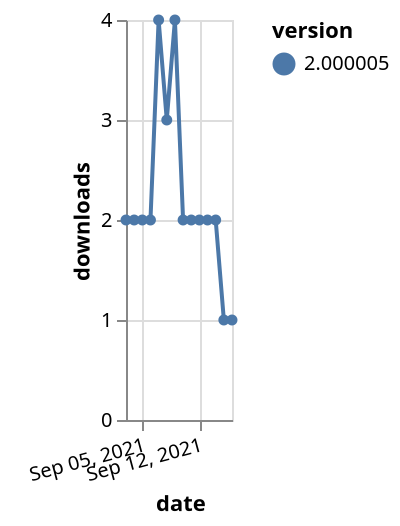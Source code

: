 {"$schema": "https://vega.github.io/schema/vega-lite/v5.json", "description": "A simple bar chart with embedded data.", "data": {"values": [{"date": "2021-09-03", "total": 2707, "delta": 2, "version": "2.000005"}, {"date": "2021-09-04", "total": 2709, "delta": 2, "version": "2.000005"}, {"date": "2021-09-05", "total": 2711, "delta": 2, "version": "2.000005"}, {"date": "2021-09-06", "total": 2713, "delta": 2, "version": "2.000005"}, {"date": "2021-09-07", "total": 2717, "delta": 4, "version": "2.000005"}, {"date": "2021-09-08", "total": 2720, "delta": 3, "version": "2.000005"}, {"date": "2021-09-09", "total": 2724, "delta": 4, "version": "2.000005"}, {"date": "2021-09-10", "total": 2726, "delta": 2, "version": "2.000005"}, {"date": "2021-09-11", "total": 2728, "delta": 2, "version": "2.000005"}, {"date": "2021-09-12", "total": 2730, "delta": 2, "version": "2.000005"}, {"date": "2021-09-13", "total": 2732, "delta": 2, "version": "2.000005"}, {"date": "2021-09-14", "total": 2734, "delta": 2, "version": "2.000005"}, {"date": "2021-09-15", "total": 2735, "delta": 1, "version": "2.000005"}, {"date": "2021-09-16", "total": 2736, "delta": 1, "version": "2.000005"}]}, "width": "container", "mark": {"type": "line", "point": {"filled": true}}, "encoding": {"x": {"field": "date", "type": "temporal", "timeUnit": "yearmonthdate", "title": "date", "axis": {"labelAngle": -15}}, "y": {"field": "delta", "type": "quantitative", "title": "downloads"}, "color": {"field": "version", "type": "nominal"}, "tooltip": {"field": "delta"}}}
